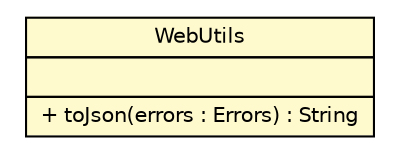 #!/usr/local/bin/dot
#
# Class diagram 
# Generated by UMLGraph version 5.1 (http://www.umlgraph.org/)
#

digraph G {
	edge [fontname="Helvetica",fontsize=10,labelfontname="Helvetica",labelfontsize=10];
	node [fontname="Helvetica",fontsize=10,shape=plaintext];
	nodesep=0.25;
	ranksep=0.5;
	// net.sereneproject.collector.web.utils.WebUtils
	c214 [label=<<table title="net.sereneproject.collector.web.utils.WebUtils" border="0" cellborder="1" cellspacing="0" cellpadding="2" port="p" bgcolor="lemonChiffon" href="./WebUtils.html">
		<tr><td><table border="0" cellspacing="0" cellpadding="1">
<tr><td align="center" balign="center"> WebUtils </td></tr>
		</table></td></tr>
		<tr><td><table border="0" cellspacing="0" cellpadding="1">
<tr><td align="left" balign="left">  </td></tr>
		</table></td></tr>
		<tr><td><table border="0" cellspacing="0" cellpadding="1">
<tr><td align="left" balign="left"> + toJson(errors : Errors) : String </td></tr>
		</table></td></tr>
		</table>>, fontname="Helvetica", fontcolor="black", fontsize=10.0];
}

